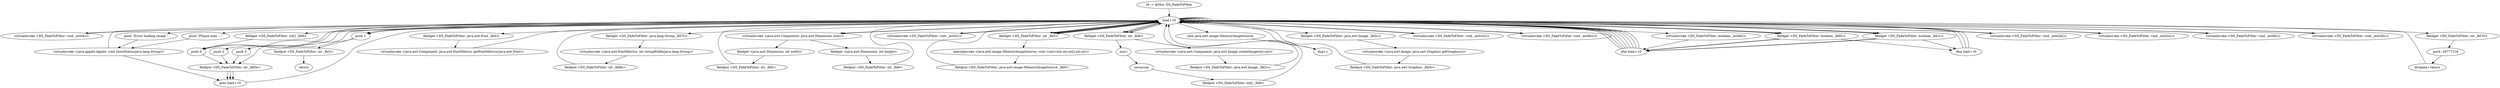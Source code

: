 digraph "" {
    "r0 := @this: DS_FadeToFilter"
    "load.r r0"
    "r0 := @this: DS_FadeToFilter"->"load.r r0";
    "virtualinvoke <DS_FadeToFilter: void _mth4()>"
    "load.r r0"->"virtualinvoke <DS_FadeToFilter: void _mth4()>";
    "virtualinvoke <DS_FadeToFilter: void _mth4()>"->"load.r r0";
    "push \"Please wait ...\""
    "load.r r0"->"push \"Please wait ...\"";
    "virtualinvoke <java.applet.Applet: void showStatus(java.lang.String)>"
    "push \"Please wait ...\""->"virtualinvoke <java.applet.Applet: void showStatus(java.lang.String)>";
    "virtualinvoke <java.applet.Applet: void showStatus(java.lang.String)>"->"load.r r0";
    "load.r r0"->"load.r r0";
    "load.r r0"->"load.r r0";
    "fieldget <DS_FadeToFilter: java.awt.Font _fld4>"
    "load.r r0"->"fieldget <DS_FadeToFilter: java.awt.Font _fld4>";
    "virtualinvoke <java.awt.Component: java.awt.FontMetrics getFontMetrics(java.awt.Font)>"
    "fieldget <DS_FadeToFilter: java.awt.Font _fld4>"->"virtualinvoke <java.awt.Component: java.awt.FontMetrics getFontMetrics(java.awt.Font)>";
    "virtualinvoke <java.awt.Component: java.awt.FontMetrics getFontMetrics(java.awt.Font)>"->"load.r r0";
    "fieldget <DS_FadeToFilter: java.lang.String _fld7b>"
    "load.r r0"->"fieldget <DS_FadeToFilter: java.lang.String _fld7b>";
    "virtualinvoke <java.awt.FontMetrics: int stringWidth(java.lang.String)>"
    "fieldget <DS_FadeToFilter: java.lang.String _fld7b>"->"virtualinvoke <java.awt.FontMetrics: int stringWidth(java.lang.String)>";
    "fieldput <DS_FadeToFilter: int _fld6b>"
    "virtualinvoke <java.awt.FontMetrics: int stringWidth(java.lang.String)>"->"fieldput <DS_FadeToFilter: int _fld6b>";
    "fieldput <DS_FadeToFilter: int _fld6b>"->"load.r r0";
    "load.r r0"->"load.r r0";
    "virtualinvoke <java.awt.Component: java.awt.Dimension size()>"
    "load.r r0"->"virtualinvoke <java.awt.Component: java.awt.Dimension size()>";
    "fieldget <java.awt.Dimension: int width>"
    "virtualinvoke <java.awt.Component: java.awt.Dimension size()>"->"fieldget <java.awt.Dimension: int width>";
    "fieldput <DS_FadeToFilter: int _fld5>"
    "fieldget <java.awt.Dimension: int width>"->"fieldput <DS_FadeToFilter: int _fld5>";
    "fieldput <DS_FadeToFilter: int _fld5>"->"load.r r0";
    "load.r r0"->"load.r r0";
    "load.r r0"->"virtualinvoke <java.awt.Component: java.awt.Dimension size()>";
    "fieldget <java.awt.Dimension: int height>"
    "virtualinvoke <java.awt.Component: java.awt.Dimension size()>"->"fieldget <java.awt.Dimension: int height>";
    "fieldput <DS_FadeToFilter: int _fld6>"
    "fieldget <java.awt.Dimension: int height>"->"fieldput <DS_FadeToFilter: int _fld6>";
    "fieldput <DS_FadeToFilter: int _fld6>"->"load.r r0";
    "virtualinvoke <DS_FadeToFilter: void _mth5()>"
    "load.r r0"->"virtualinvoke <DS_FadeToFilter: void _mth5()>";
    "virtualinvoke <DS_FadeToFilter: void _mth5()>"->"load.r r0";
    "load.r r0"->"load.r r0";
    "fieldget <DS_FadeToFilter: int _fld5>"
    "load.r r0"->"fieldget <DS_FadeToFilter: int _fld5>";
    "fieldget <DS_FadeToFilter: int _fld5>"->"load.r r0";
    "fieldget <DS_FadeToFilter: int _fld6>"
    "load.r r0"->"fieldget <DS_FadeToFilter: int _fld6>";
    "mul.i"
    "fieldget <DS_FadeToFilter: int _fld6>"->"mul.i";
    "newarray"
    "mul.i"->"newarray";
    "fieldput <DS_FadeToFilter: int[] _fld8>"
    "newarray"->"fieldput <DS_FadeToFilter: int[] _fld8>";
    "fieldput <DS_FadeToFilter: int[] _fld8>"->"load.r r0";
    "new java.awt.image.MemoryImageSource"
    "load.r r0"->"new java.awt.image.MemoryImageSource";
    "dup1.r"
    "new java.awt.image.MemoryImageSource"->"dup1.r";
    "dup1.r"->"load.r r0";
    "load.r r0"->"fieldget <DS_FadeToFilter: int _fld5>";
    "fieldget <DS_FadeToFilter: int _fld5>"->"load.r r0";
    "load.r r0"->"fieldget <DS_FadeToFilter: int _fld6>";
    "fieldget <DS_FadeToFilter: int _fld6>"->"load.r r0";
    "fieldget <DS_FadeToFilter: int[] _fld8>"
    "load.r r0"->"fieldget <DS_FadeToFilter: int[] _fld8>";
    "push 0"
    "fieldget <DS_FadeToFilter: int[] _fld8>"->"push 0";
    "push 0"->"load.r r0";
    "load.r r0"->"fieldget <DS_FadeToFilter: int _fld5>";
    "specialinvoke <java.awt.image.MemoryImageSource: void <init>(int,int,int[],int,int)>"
    "fieldget <DS_FadeToFilter: int _fld5>"->"specialinvoke <java.awt.image.MemoryImageSource: void <init>(int,int,int[],int,int)>";
    "fieldput <DS_FadeToFilter: java.awt.image.MemoryImageSource _fld9>"
    "specialinvoke <java.awt.image.MemoryImageSource: void <init>(int,int,int[],int,int)>"->"fieldput <DS_FadeToFilter: java.awt.image.MemoryImageSource _fld9>";
    "fieldput <DS_FadeToFilter: java.awt.image.MemoryImageSource _fld9>"->"load.r r0";
    "load.r r0"->"load.r r0";
    "load.r r0"->"load.r r0";
    "load.r r0"->"fieldget <DS_FadeToFilter: int _fld5>";
    "fieldget <DS_FadeToFilter: int _fld5>"->"load.r r0";
    "load.r r0"->"fieldget <DS_FadeToFilter: int _fld6>";
    "virtualinvoke <java.awt.Component: java.awt.Image createImage(int,int)>"
    "fieldget <DS_FadeToFilter: int _fld6>"->"virtualinvoke <java.awt.Component: java.awt.Image createImage(int,int)>";
    "fieldput <DS_FadeToFilter: java.awt.Image _fld2c>"
    "virtualinvoke <java.awt.Component: java.awt.Image createImage(int,int)>"->"fieldput <DS_FadeToFilter: java.awt.Image _fld2c>";
    "fieldput <DS_FadeToFilter: java.awt.Image _fld2c>"->"load.r r0";
    "load.r r0"->"load.r r0";
    "fieldget <DS_FadeToFilter: java.awt.Image _fld2c>"
    "load.r r0"->"fieldget <DS_FadeToFilter: java.awt.Image _fld2c>";
    "virtualinvoke <java.awt.Image: java.awt.Graphics getGraphics()>"
    "fieldget <DS_FadeToFilter: java.awt.Image _fld2c>"->"virtualinvoke <java.awt.Image: java.awt.Graphics getGraphics()>";
    "fieldput <DS_FadeToFilter: java.awt.Graphics _fld3c>"
    "virtualinvoke <java.awt.Image: java.awt.Graphics getGraphics()>"->"fieldput <DS_FadeToFilter: java.awt.Graphics _fld3c>";
    "fieldput <DS_FadeToFilter: java.awt.Graphics _fld3c>"->"load.r r0";
    "virtualinvoke <DS_FadeToFilter: void _mth3c()>"
    "load.r r0"->"virtualinvoke <DS_FadeToFilter: void _mth3c()>";
    "virtualinvoke <DS_FadeToFilter: void _mth3c()>"->"load.r r0";
    "virtualinvoke <DS_FadeToFilter: void _mth6c()>"
    "load.r r0"->"virtualinvoke <DS_FadeToFilter: void _mth6c()>";
    "virtualinvoke <DS_FadeToFilter: void _mth6c()>"->"load.r r0";
    "fieldget <DS_FadeToFilter: boolean _fld0c>"
    "load.r r0"->"fieldget <DS_FadeToFilter: boolean _fld0c>";
    "ifne load.r r0"
    "fieldget <DS_FadeToFilter: boolean _fld0c>"->"ifne load.r r0";
    "ifne load.r r0"->"load.r r0";
    "fieldget <DS_FadeToFilter: boolean _fld1c>"
    "load.r r0"->"fieldget <DS_FadeToFilter: boolean _fld1c>";
    "fieldget <DS_FadeToFilter: boolean _fld1c>"->"ifne load.r r0";
    "ifne load.r r0"->"load.r r0";
    "load.r r0"->"push 0";
    "fieldput <DS_FadeToFilter: int _fld5b>"
    "push 0"->"fieldput <DS_FadeToFilter: int _fld5b>";
    "goto load.r r0"
    "fieldput <DS_FadeToFilter: int _fld5b>"->"goto load.r r0";
    "goto load.r r0"->"load.r r0";
    "virtualinvoke <DS_FadeToFilter: void _mth2b()>"
    "load.r r0"->"virtualinvoke <DS_FadeToFilter: void _mth2b()>";
    "virtualinvoke <DS_FadeToFilter: void _mth2b()>"->"load.r r0";
    "virtualinvoke <DS_FadeToFilter: void _mth2c()>"
    "load.r r0"->"virtualinvoke <DS_FadeToFilter: void _mth2c()>";
    "virtualinvoke <DS_FadeToFilter: void _mth2c()>"->"load.r r0";
    "virtualinvoke <DS_FadeToFilter: boolean _mth8()>"
    "load.r r0"->"virtualinvoke <DS_FadeToFilter: boolean _mth8()>";
    "virtualinvoke <DS_FadeToFilter: boolean _mth8()>"->"ifne load.r r0";
    "ifne load.r r0"->"load.r r0";
    "push \"Error loading image \""
    "load.r r0"->"push \"Error loading image \"";
    "push \"Error loading image \""->"virtualinvoke <java.applet.Applet: void showStatus(java.lang.String)>";
    "virtualinvoke <java.applet.Applet: void showStatus(java.lang.String)>"->"goto load.r r0";
    "ifne load.r r0"->"load.r r0";
    "virtualinvoke <DS_FadeToFilter: void _mth6()>"
    "load.r r0"->"virtualinvoke <DS_FadeToFilter: void _mth6()>";
    "virtualinvoke <DS_FadeToFilter: void _mth6()>"->"load.r r0";
    "virtualinvoke <DS_FadeToFilter: void _mth3b()>"
    "load.r r0"->"virtualinvoke <DS_FadeToFilter: void _mth3b()>";
    "virtualinvoke <DS_FadeToFilter: void _mth3b()>"->"load.r r0";
    "fieldget <DS_FadeToFilter: int _fld7d>"
    "load.r r0"->"fieldget <DS_FadeToFilter: int _fld7d>";
    "push -16777216"
    "fieldget <DS_FadeToFilter: int _fld7d>"->"push -16777216";
    "ifcmpne.i return"
    "push -16777216"->"ifcmpne.i return";
    "ifcmpne.i return"->"load.r r0";
    "push 1"
    "load.r r0"->"push 1";
    "fieldput <DS_FadeToFilter: int _fld3>"
    "push 1"->"fieldput <DS_FadeToFilter: int _fld3>";
    "return"
    "fieldput <DS_FadeToFilter: int _fld3>"->"return";
    "ifne load.r r0"->"load.r r0";
    "load.r r0"->"fieldget <DS_FadeToFilter: boolean _fld0c>";
    "ifeq load.r r0"
    "fieldget <DS_FadeToFilter: boolean _fld0c>"->"ifeq load.r r0";
    "ifeq load.r r0"->"load.r r0";
    "load.r r0"->"fieldget <DS_FadeToFilter: boolean _fld1c>";
    "fieldget <DS_FadeToFilter: boolean _fld1c>"->"ifne load.r r0";
    "ifne load.r r0"->"load.r r0";
    "load.r r0"->"push 1";
    "push 1"->"fieldput <DS_FadeToFilter: int _fld5b>";
    "fieldput <DS_FadeToFilter: int _fld5b>"->"goto load.r r0";
    "ifne load.r r0"->"load.r r0";
    "load.r r0"->"fieldget <DS_FadeToFilter: boolean _fld0c>";
    "fieldget <DS_FadeToFilter: boolean _fld0c>"->"ifne load.r r0";
    "ifne load.r r0"->"load.r r0";
    "load.r r0"->"fieldget <DS_FadeToFilter: boolean _fld1c>";
    "fieldget <DS_FadeToFilter: boolean _fld1c>"->"ifeq load.r r0";
    "ifeq load.r r0"->"load.r r0";
    "push 2"
    "load.r r0"->"push 2";
    "push 2"->"fieldput <DS_FadeToFilter: int _fld5b>";
    "fieldput <DS_FadeToFilter: int _fld5b>"->"goto load.r r0";
    "ifeq load.r r0"->"load.r r0";
    "push 3"
    "load.r r0"->"push 3";
    "push 3"->"fieldput <DS_FadeToFilter: int _fld5b>";
}
